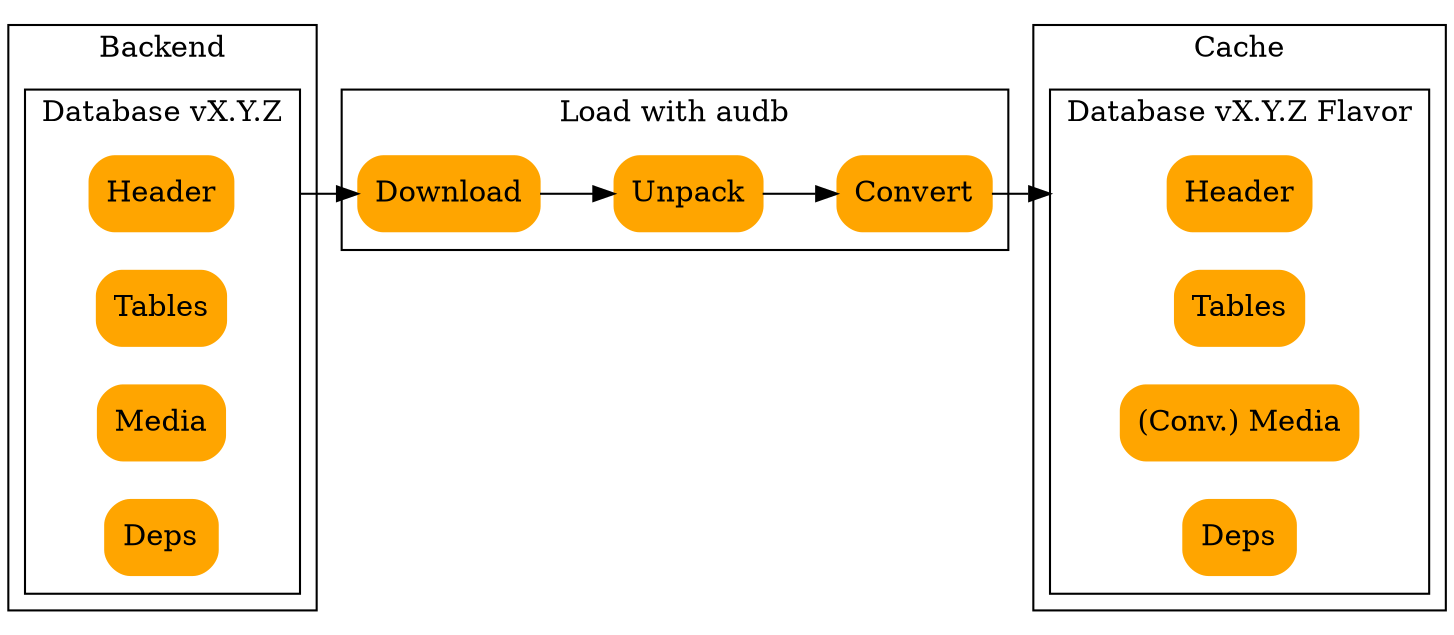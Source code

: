 
digraph G {

    rankdir=LR
    node[shape=Mrecord, style=filled, color=orange]
    compound=true

    subgraph cluster_backend {
        label="Backend"
        subgraph cluster_database {
            label="Database vX.Y.Z"
            header_in[label="Header"]
            tables_in[label="Tables"]
            media_in[label="Media"]
            deps_in[label="Deps"]
        }
    }

    subgraph cluster_load {
        label="Load with audb"
        download[label="Download"]
        unpack[label="Unpack"]
        convert[label="Convert"]
    }

    subgraph cluster_cache {
        label="Cache"
        subgraph cluster_flavor {
            label="Database vX.Y.Z Flavor"
            header_out[label="Header"]
            tables_out[label="Tables"]
            media_out[label="(Conv.) Media"]
            deps_out[label="Deps"]
        }
    }

    header_in->download [ltail=cluster_database]
    download->unpack->convert
    convert->header_out [lhead=cluster_flavor]

}
